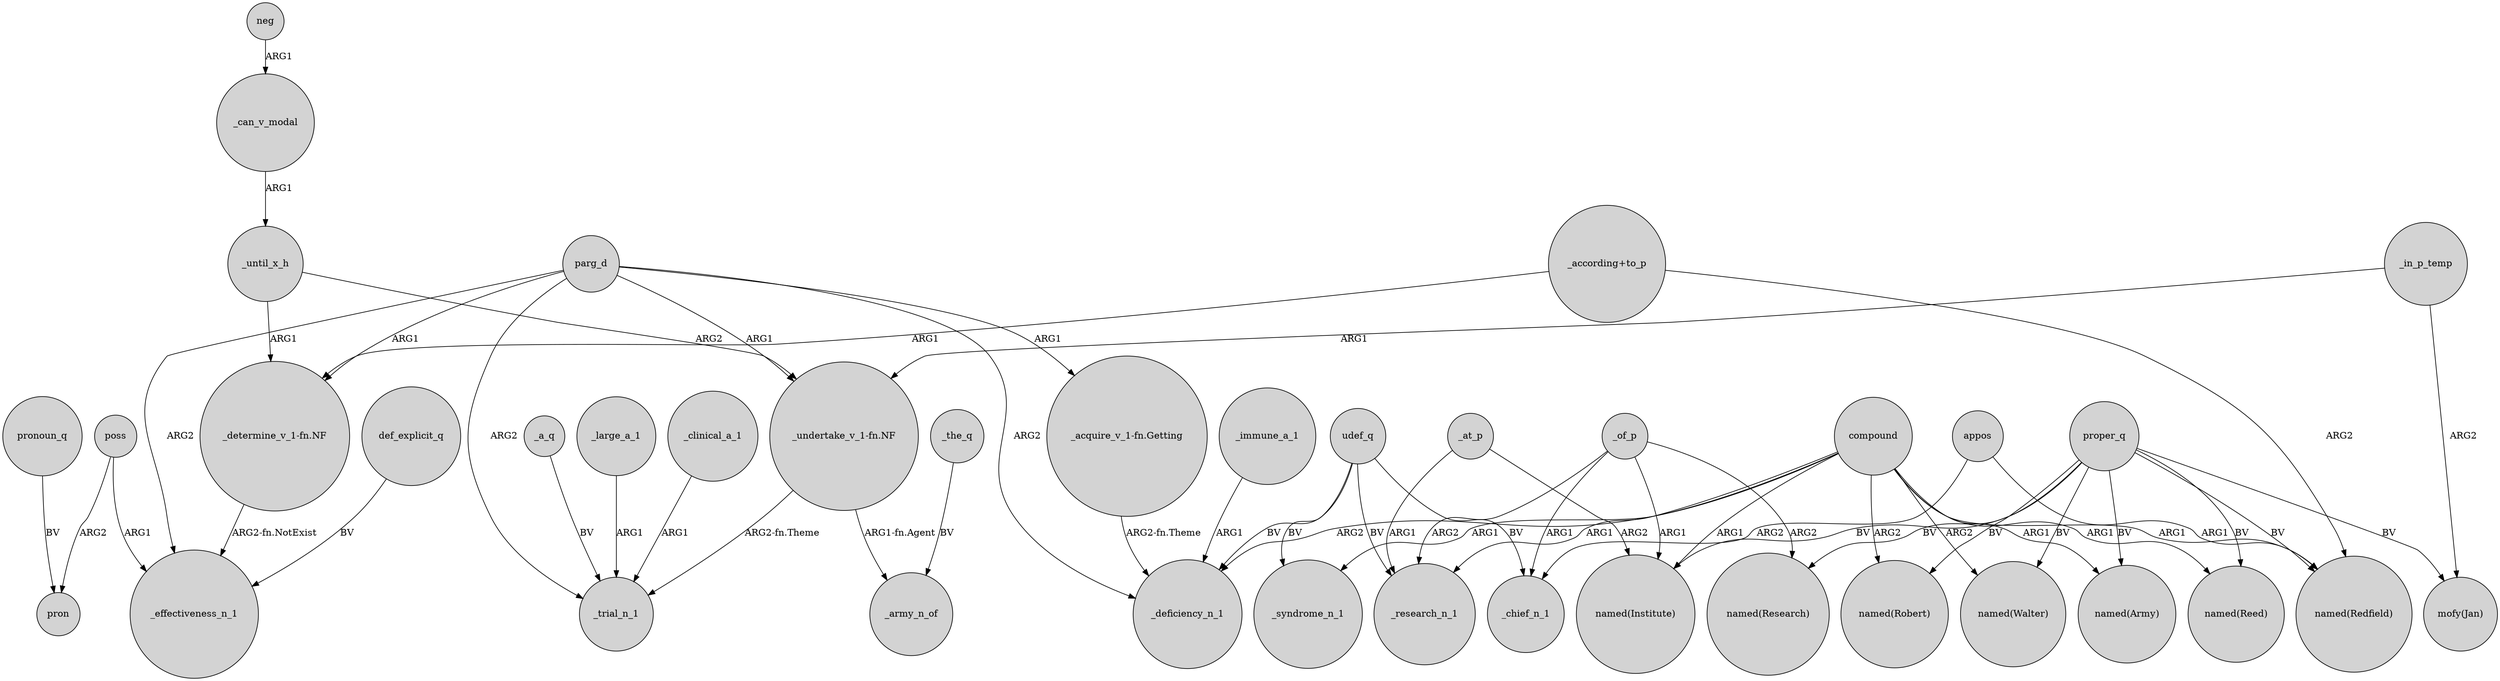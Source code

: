 digraph {
	node [shape=circle style=filled]
	_a_q -> _trial_n_1 [label=BV]
	parg_d -> "_determine_v_1-fn.NF" [label=ARG1]
	_of_p -> "named(Institute)" [label=ARG1]
	"_according+to_p" -> "named(Redfield)" [label=ARG2]
	poss -> pron [label=ARG2]
	compound -> "named(Reed)" [label=ARG1]
	proper_q -> "named(Walter)" [label=BV]
	_in_p_temp -> "mofy(Jan)" [label=ARG2]
	udef_q -> _syndrome_n_1 [label=BV]
	appos -> _chief_n_1 [label=ARG2]
	proper_q -> "named(Institute)" [label=BV]
	proper_q -> "named(Reed)" [label=BV]
	appos -> "named(Redfield)" [label=ARG1]
	udef_q -> _research_n_1 [label=BV]
	_can_v_modal -> _until_x_h [label=ARG1]
	compound -> "named(Robert)" [label=ARG2]
	_at_p -> "named(Institute)" [label=ARG2]
	compound -> "named(Army)" [label=ARG1]
	_the_q -> _army_n_of [label=BV]
	_of_p -> _chief_n_1 [label=ARG1]
	proper_q -> "mofy(Jan)" [label=BV]
	compound -> _research_n_1 [label=ARG1]
	proper_q -> "named(Army)" [label=BV]
	compound -> "named(Institute)" [label=ARG1]
	compound -> _deficiency_n_1 [label=ARG2]
	_immune_a_1 -> _deficiency_n_1 [label=ARG1]
	"_acquire_v_1-fn.Getting" -> _deficiency_n_1 [label="ARG2-fn.Theme"]
	pronoun_q -> pron [label=BV]
	_of_p -> "named(Research)" [label=ARG2]
	proper_q -> "named(Redfield)" [label=BV]
	compound -> "named(Redfield)" [label=ARG1]
	udef_q -> _chief_n_1 [label=BV]
	"_determine_v_1-fn.NF" -> _effectiveness_n_1 [label="ARG2-fn.NotExist"]
	proper_q -> "named(Robert)" [label=BV]
	compound -> _syndrome_n_1 [label=ARG1]
	parg_d -> "_undertake_v_1-fn.NF" [label=ARG1]
	_of_p -> _research_n_1 [label=ARG2]
	proper_q -> "named(Research)" [label=BV]
	poss -> _effectiveness_n_1 [label=ARG1]
	_in_p_temp -> "_undertake_v_1-fn.NF" [label=ARG1]
	_until_x_h -> "_undertake_v_1-fn.NF" [label=ARG2]
	_large_a_1 -> _trial_n_1 [label=ARG1]
	"_undertake_v_1-fn.NF" -> _trial_n_1 [label="ARG2-fn.Theme"]
	"_undertake_v_1-fn.NF" -> _army_n_of [label="ARG1-fn.Agent"]
	parg_d -> _deficiency_n_1 [label=ARG2]
	udef_q -> _deficiency_n_1 [label=BV]
	"_according+to_p" -> "_determine_v_1-fn.NF" [label=ARG1]
	def_explicit_q -> _effectiveness_n_1 [label=BV]
	parg_d -> "_acquire_v_1-fn.Getting" [label=ARG1]
	parg_d -> _trial_n_1 [label=ARG2]
	parg_d -> _effectiveness_n_1 [label=ARG2]
	_at_p -> _research_n_1 [label=ARG1]
	neg -> _can_v_modal [label=ARG1]
	_clinical_a_1 -> _trial_n_1 [label=ARG1]
	_until_x_h -> "_determine_v_1-fn.NF" [label=ARG1]
	compound -> "named(Walter)" [label=ARG2]
}
